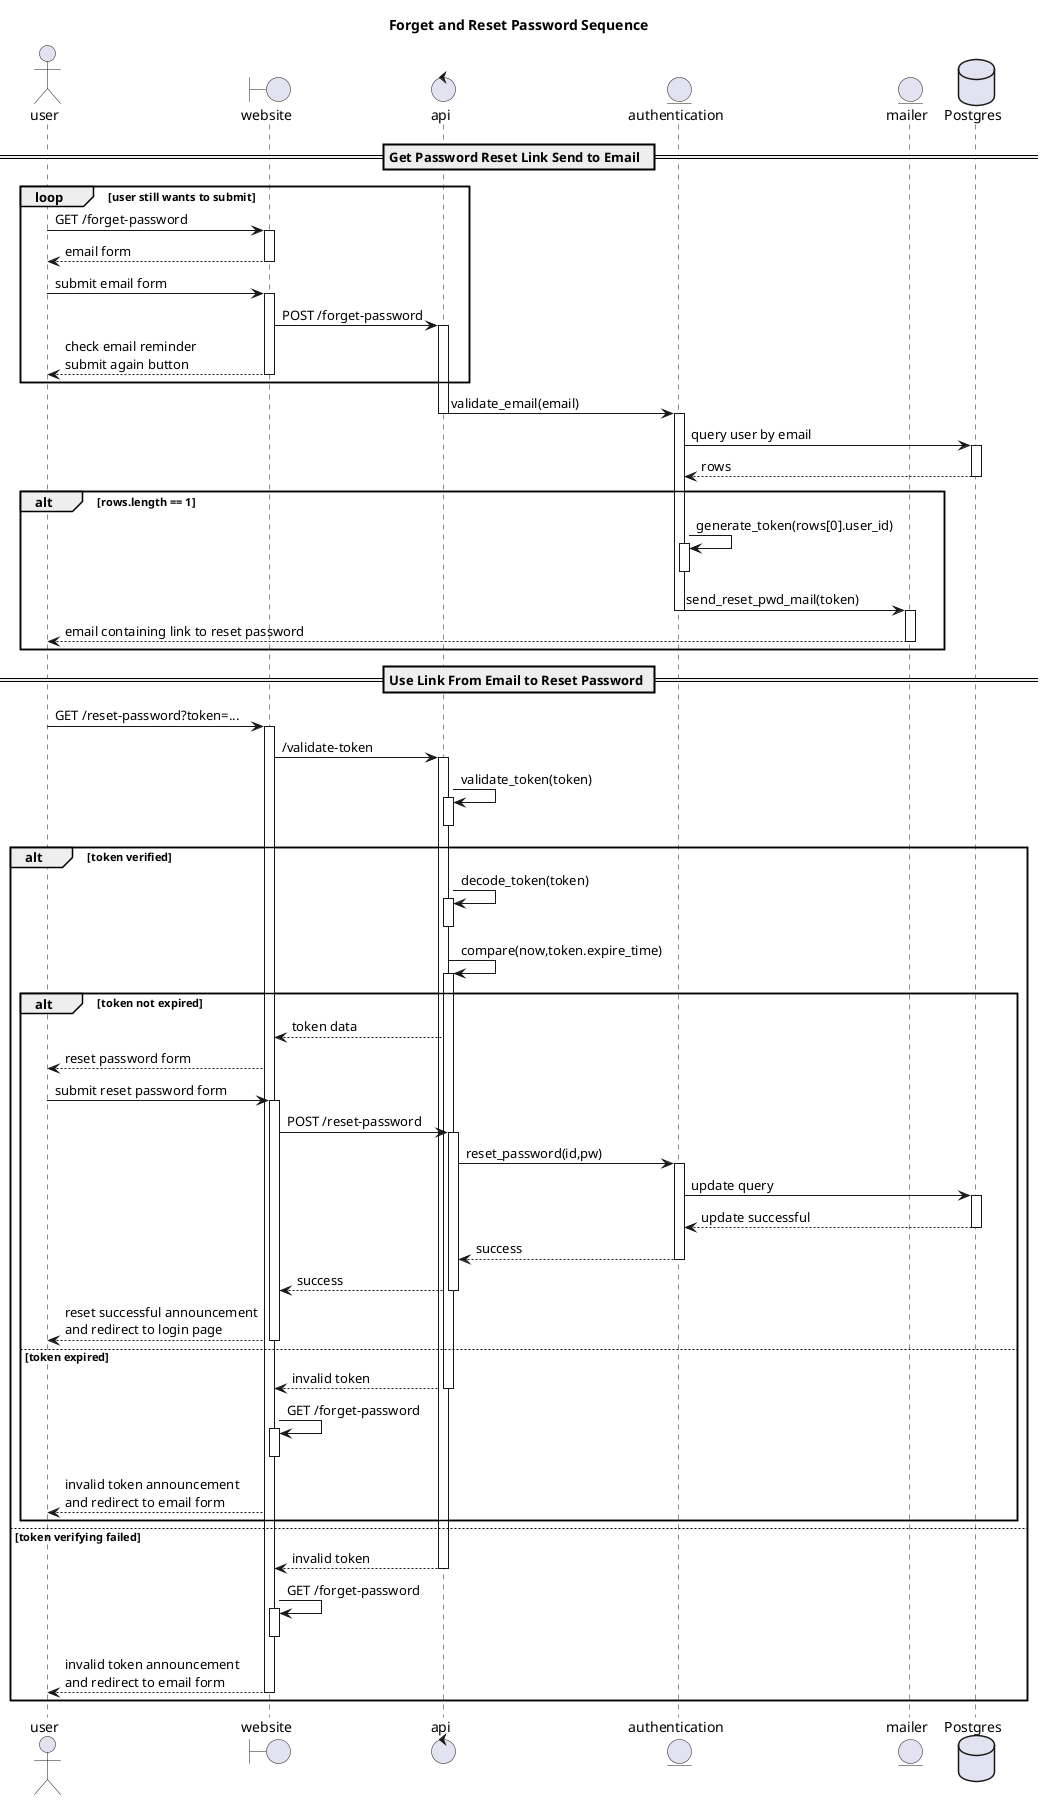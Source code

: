 @startuml

title Forget and Reset Password Sequence

actor user as U
boundary website as W
control api
entity authentication as A
entity mailer as M
database Postgres as P

== Get Password Reset Link Send to Email  ==

loop user still wants to submit
    U -> W++: GET /forget-password
    return email form
    U -> W++: submit email form
    W -> api++: POST /forget-password
    U <-- W: check email reminder\nsubmit again button
    W--
end
api -> A: validate_email(email)
api --
A++
A -> P: query user by email
activate P
P --> A: rows
deactivate P
alt rows.length == 1
    A -> A++: generate_token(rows[0].user_id)
    A--
    A -> M: send_reset_pwd_mail(token)
    A--
    M++
    U <-- M--: email containing link to reset password
end

== Use Link From Email to Reset Password ==

U -> W ++: GET /reset-password?token=...
W -> api ++: /validate-token
api -> api ++: validate_token(token)
api--
alt token verified
    api -> api++: decode_token(token)
    api--
    api -> api++: compare(now,token.expire_time)
        alt token not expired
            W <-- api: token data
            U <-- W: reset password form
            U -> W++: submit reset password form
            W -> api++: POST /reset-password
            api -> A++: reset_password(id,pw)
            A -> P++: update query
            return update successful
            return success
            return success
            return reset successful announcement\nand redirect to login page
        else token expired
            W <-- api: invalid token
            api--
            W -> W++: GET /forget-password
            W--
            U <-- W: invalid token announcement\nand redirect to email form
        end
else token verifying failed
    return invalid token
    W -> W++: GET /forget-password
    W--
    return invalid token announcement\nand redirect to email form
end
@enduml